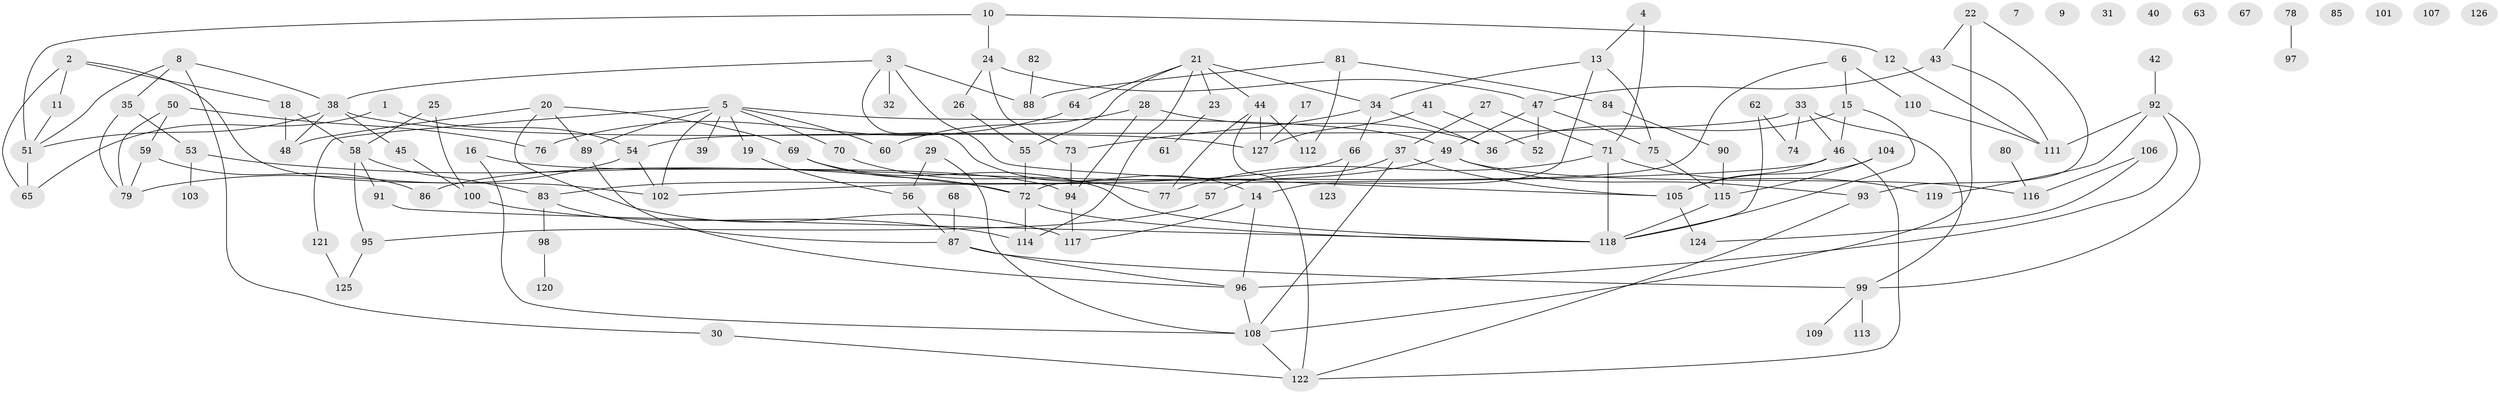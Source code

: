 // coarse degree distribution, {4: 0.12359550561797752, 5: 0.12359550561797752, 2: 0.19101123595505617, 7: 0.056179775280898875, 3: 0.20224719101123595, 0: 0.11235955056179775, 9: 0.011235955056179775, 1: 0.12359550561797752, 8: 0.02247191011235955, 6: 0.033707865168539325}
// Generated by graph-tools (version 1.1) at 2025/41/03/06/25 10:41:21]
// undirected, 127 vertices, 177 edges
graph export_dot {
graph [start="1"]
  node [color=gray90,style=filled];
  1;
  2;
  3;
  4;
  5;
  6;
  7;
  8;
  9;
  10;
  11;
  12;
  13;
  14;
  15;
  16;
  17;
  18;
  19;
  20;
  21;
  22;
  23;
  24;
  25;
  26;
  27;
  28;
  29;
  30;
  31;
  32;
  33;
  34;
  35;
  36;
  37;
  38;
  39;
  40;
  41;
  42;
  43;
  44;
  45;
  46;
  47;
  48;
  49;
  50;
  51;
  52;
  53;
  54;
  55;
  56;
  57;
  58;
  59;
  60;
  61;
  62;
  63;
  64;
  65;
  66;
  67;
  68;
  69;
  70;
  71;
  72;
  73;
  74;
  75;
  76;
  77;
  78;
  79;
  80;
  81;
  82;
  83;
  84;
  85;
  86;
  87;
  88;
  89;
  90;
  91;
  92;
  93;
  94;
  95;
  96;
  97;
  98;
  99;
  100;
  101;
  102;
  103;
  104;
  105;
  106;
  107;
  108;
  109;
  110;
  111;
  112;
  113;
  114;
  115;
  116;
  117;
  118;
  119;
  120;
  121;
  122;
  123;
  124;
  125;
  126;
  127;
  1 -- 54;
  1 -- 65;
  2 -- 11;
  2 -- 18;
  2 -- 65;
  2 -- 102;
  3 -- 14;
  3 -- 32;
  3 -- 38;
  3 -- 88;
  3 -- 105;
  4 -- 13;
  4 -- 71;
  5 -- 19;
  5 -- 39;
  5 -- 49;
  5 -- 60;
  5 -- 70;
  5 -- 89;
  5 -- 102;
  5 -- 121;
  6 -- 15;
  6 -- 72;
  6 -- 110;
  8 -- 30;
  8 -- 35;
  8 -- 38;
  8 -- 51;
  10 -- 12;
  10 -- 24;
  10 -- 51;
  11 -- 51;
  12 -- 111;
  13 -- 14;
  13 -- 34;
  13 -- 75;
  14 -- 96;
  14 -- 117;
  15 -- 36;
  15 -- 46;
  15 -- 118;
  16 -- 94;
  16 -- 108;
  17 -- 127;
  18 -- 48;
  18 -- 58;
  19 -- 56;
  20 -- 48;
  20 -- 69;
  20 -- 89;
  20 -- 117;
  21 -- 23;
  21 -- 34;
  21 -- 44;
  21 -- 55;
  21 -- 64;
  21 -- 114;
  22 -- 43;
  22 -- 93;
  22 -- 108;
  23 -- 61;
  24 -- 26;
  24 -- 47;
  24 -- 73;
  25 -- 58;
  25 -- 100;
  26 -- 55;
  27 -- 37;
  27 -- 71;
  28 -- 36;
  28 -- 60;
  28 -- 94;
  29 -- 56;
  29 -- 108;
  30 -- 122;
  33 -- 46;
  33 -- 54;
  33 -- 74;
  33 -- 99;
  34 -- 36;
  34 -- 66;
  34 -- 73;
  35 -- 53;
  35 -- 79;
  37 -- 57;
  37 -- 105;
  37 -- 108;
  38 -- 45;
  38 -- 48;
  38 -- 51;
  38 -- 127;
  41 -- 52;
  41 -- 127;
  42 -- 92;
  43 -- 47;
  43 -- 111;
  44 -- 77;
  44 -- 112;
  44 -- 122;
  44 -- 127;
  45 -- 100;
  46 -- 102;
  46 -- 105;
  46 -- 122;
  47 -- 49;
  47 -- 52;
  47 -- 75;
  49 -- 86;
  49 -- 93;
  49 -- 116;
  50 -- 59;
  50 -- 76;
  50 -- 79;
  51 -- 65;
  53 -- 72;
  53 -- 103;
  54 -- 79;
  54 -- 102;
  55 -- 72;
  56 -- 87;
  57 -- 95;
  58 -- 83;
  58 -- 91;
  58 -- 95;
  59 -- 79;
  59 -- 86;
  62 -- 74;
  62 -- 118;
  64 -- 76;
  66 -- 83;
  66 -- 123;
  68 -- 87;
  69 -- 72;
  69 -- 118;
  70 -- 77;
  71 -- 77;
  71 -- 118;
  71 -- 119;
  72 -- 114;
  72 -- 118;
  73 -- 94;
  75 -- 115;
  78 -- 97;
  80 -- 116;
  81 -- 84;
  81 -- 88;
  81 -- 112;
  82 -- 88;
  83 -- 87;
  83 -- 98;
  84 -- 90;
  87 -- 96;
  87 -- 99;
  89 -- 96;
  90 -- 115;
  91 -- 118;
  92 -- 96;
  92 -- 99;
  92 -- 111;
  92 -- 119;
  93 -- 122;
  94 -- 117;
  95 -- 125;
  96 -- 108;
  98 -- 120;
  99 -- 109;
  99 -- 113;
  100 -- 114;
  104 -- 105;
  104 -- 115;
  105 -- 124;
  106 -- 116;
  106 -- 124;
  108 -- 122;
  110 -- 111;
  115 -- 118;
  121 -- 125;
}
